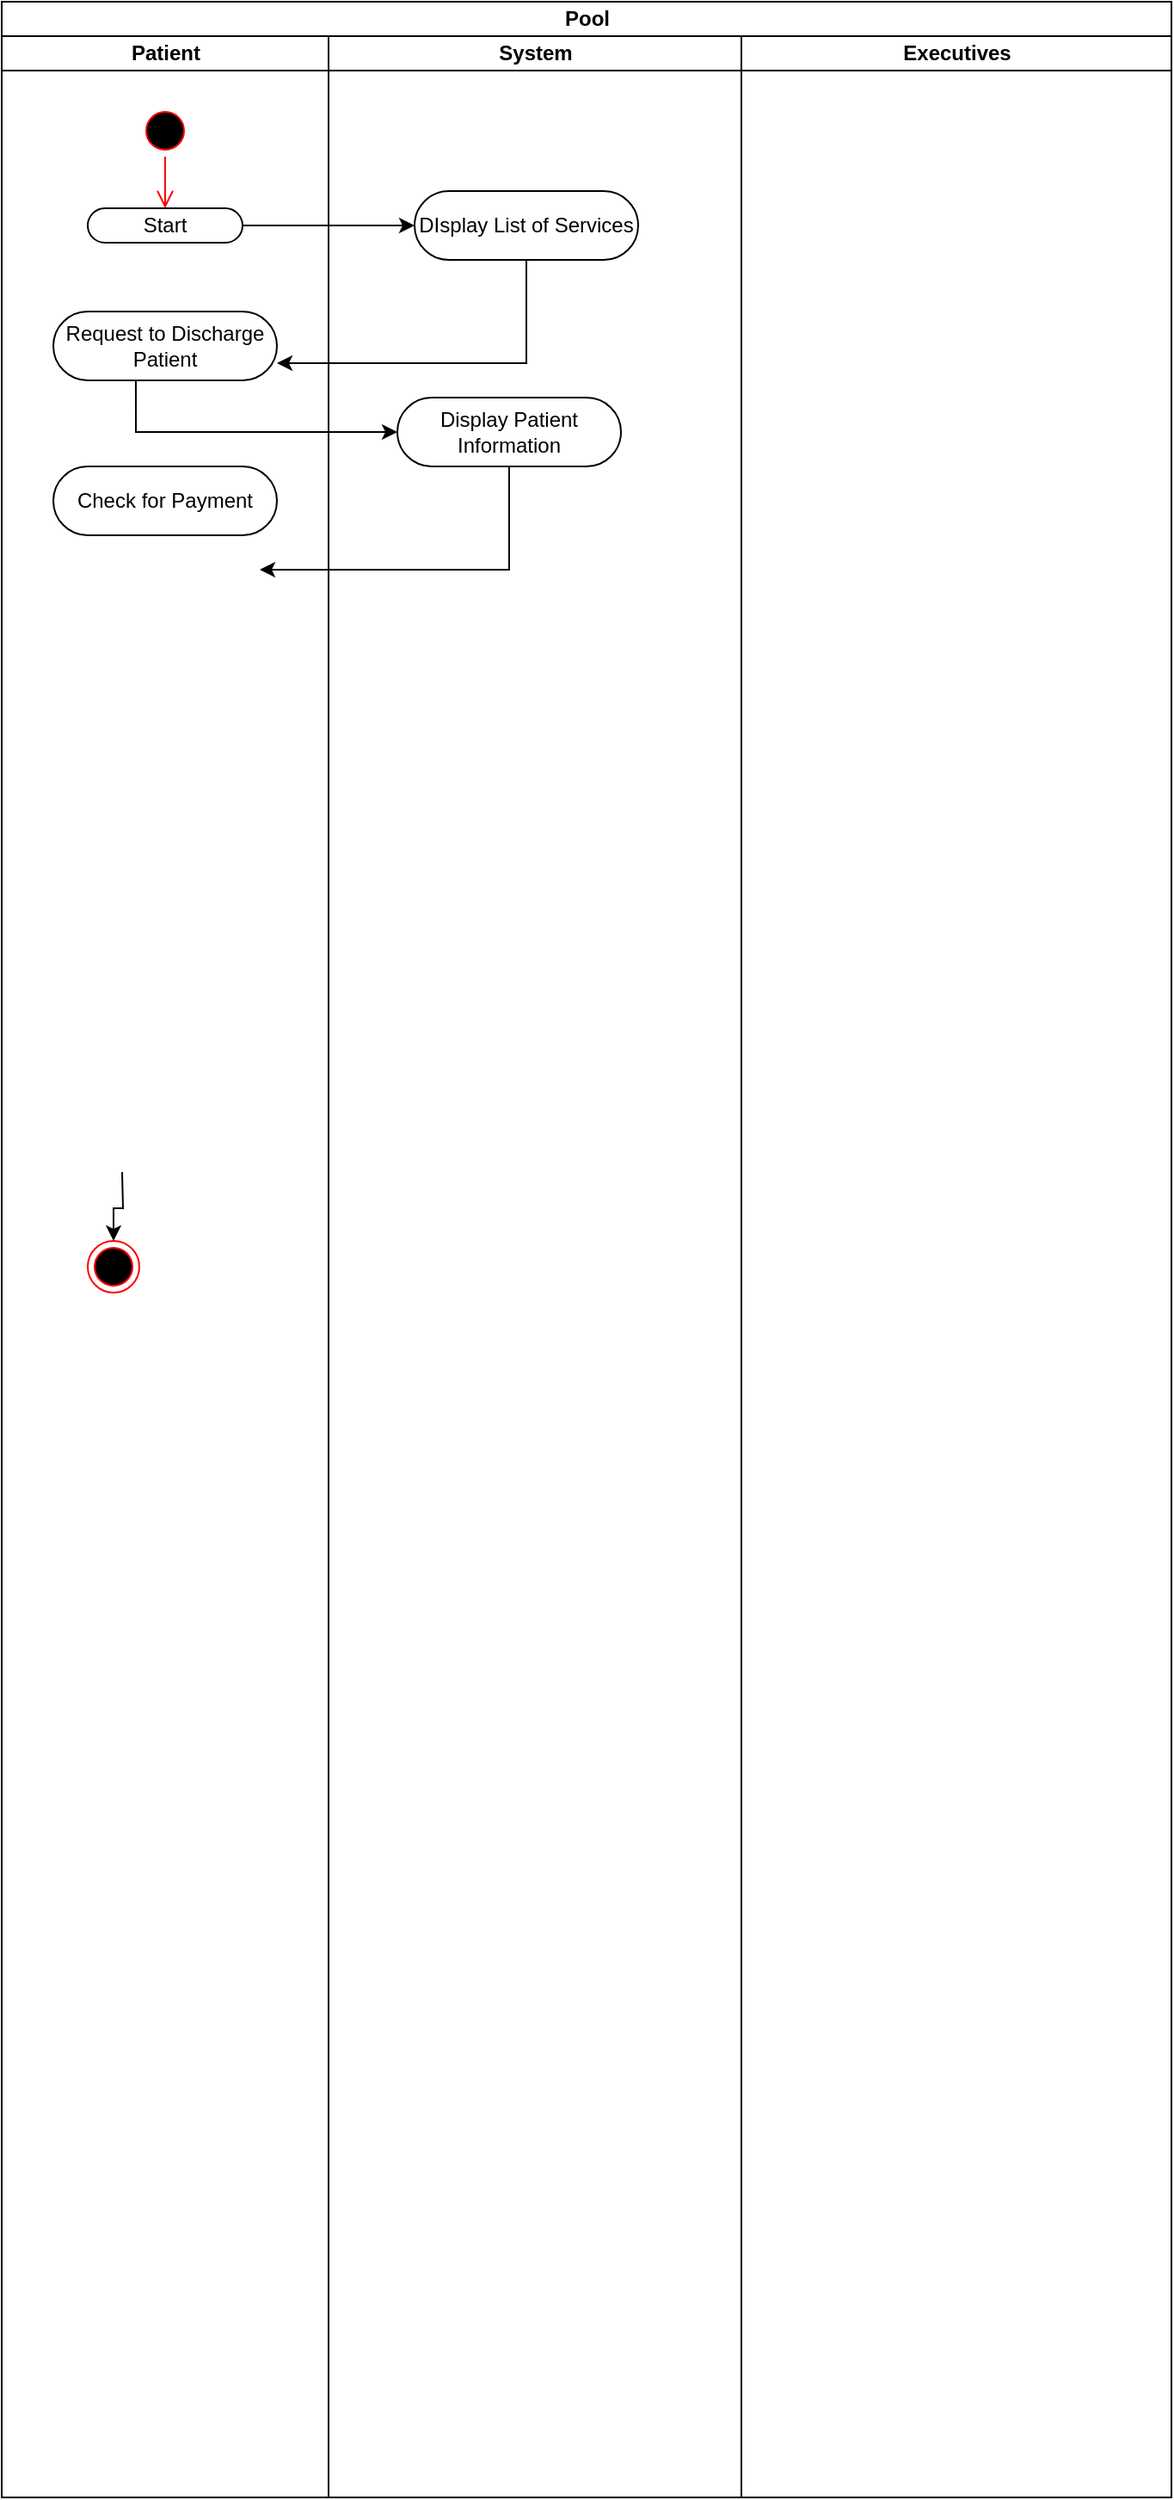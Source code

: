 <mxfile version="24.2.8" type="device">
  <diagram name="Page-1" id="X24kjCYl4chE1X0ALfGU">
    <mxGraphModel dx="608" dy="1085" grid="1" gridSize="10" guides="1" tooltips="1" connect="1" arrows="1" fold="1" page="1" pageScale="1" pageWidth="850" pageHeight="1100" math="0" shadow="0">
      <root>
        <mxCell id="0" />
        <mxCell id="1" parent="0" />
        <mxCell id="IWqwc0zPfB5A9naW6DhN-9" value="" style="edgeStyle=orthogonalEdgeStyle;rounded=0;orthogonalLoop=1;jettySize=auto;html=1;" parent="1" target="IWqwc0zPfB5A9naW6DhN-8" edge="1">
          <mxGeometry relative="1" as="geometry">
            <mxPoint x="150" y="690" as="sourcePoint" />
          </mxGeometry>
        </mxCell>
        <mxCell id="IWqwc0zPfB5A9naW6DhN-8" value="" style="ellipse;html=1;shape=endState;fillColor=#000000;strokeColor=#ff0000;" parent="1" vertex="1">
          <mxGeometry x="130" y="730" width="30" height="30" as="geometry" />
        </mxCell>
        <mxCell id="Hi9cztOsXVtGHwQsmJno-4" value="Pool" style="swimlane;childLayout=stackLayout;resizeParent=1;resizeParentMax=0;startSize=20;html=1;" vertex="1" parent="1">
          <mxGeometry x="80" y="10" width="680" height="1450" as="geometry" />
        </mxCell>
        <mxCell id="Hi9cztOsXVtGHwQsmJno-5" value="Patient" style="swimlane;startSize=20;html=1;" vertex="1" parent="Hi9cztOsXVtGHwQsmJno-4">
          <mxGeometry y="20" width="190" height="1430" as="geometry" />
        </mxCell>
        <mxCell id="bNPx3kuCwpVUXOduSung-5" value="" style="edgeStyle=orthogonalEdgeStyle;html=1;verticalAlign=bottom;endArrow=open;endSize=8;strokeColor=#ff0000;rounded=0;" parent="Hi9cztOsXVtGHwQsmJno-5" source="bNPx3kuCwpVUXOduSung-4" edge="1">
          <mxGeometry relative="1" as="geometry">
            <mxPoint x="95" y="100" as="targetPoint" />
          </mxGeometry>
        </mxCell>
        <mxCell id="bNPx3kuCwpVUXOduSung-4" value="" style="ellipse;html=1;shape=startState;fillColor=#000000;strokeColor=#ff0000;" parent="Hi9cztOsXVtGHwQsmJno-5" vertex="1">
          <mxGeometry x="80" y="40" width="30" height="30" as="geometry" />
        </mxCell>
        <mxCell id="Hi9cztOsXVtGHwQsmJno-2" value="Start" style="rounded=1;whiteSpace=wrap;html=1;arcSize=50;" vertex="1" parent="Hi9cztOsXVtGHwQsmJno-5">
          <mxGeometry x="50" y="100" width="90" height="20" as="geometry" />
        </mxCell>
        <mxCell id="Hi9cztOsXVtGHwQsmJno-8" style="edgeStyle=orthogonalEdgeStyle;rounded=0;orthogonalLoop=1;jettySize=auto;html=1;exitX=0.5;exitY=1;exitDx=0;exitDy=0;" edge="1" parent="Hi9cztOsXVtGHwQsmJno-5" source="Hi9cztOsXVtGHwQsmJno-2" target="Hi9cztOsXVtGHwQsmJno-2">
          <mxGeometry relative="1" as="geometry" />
        </mxCell>
        <mxCell id="Hi9cztOsXVtGHwQsmJno-3" value="Request to Discharge Patient" style="rounded=1;whiteSpace=wrap;html=1;arcSize=50;" vertex="1" parent="Hi9cztOsXVtGHwQsmJno-5">
          <mxGeometry x="30" y="160" width="130" height="40" as="geometry" />
        </mxCell>
        <mxCell id="Hi9cztOsXVtGHwQsmJno-17" value="Check for Payment" style="rounded=1;whiteSpace=wrap;html=1;arcSize=50;" vertex="1" parent="Hi9cztOsXVtGHwQsmJno-5">
          <mxGeometry x="30" y="250" width="130" height="40" as="geometry" />
        </mxCell>
        <mxCell id="Hi9cztOsXVtGHwQsmJno-18" style="edgeStyle=orthogonalEdgeStyle;rounded=0;orthogonalLoop=1;jettySize=auto;html=1;exitX=0.5;exitY=1;exitDx=0;exitDy=0;" edge="1" parent="Hi9cztOsXVtGHwQsmJno-5" source="Hi9cztOsXVtGHwQsmJno-17" target="Hi9cztOsXVtGHwQsmJno-17">
          <mxGeometry relative="1" as="geometry" />
        </mxCell>
        <mxCell id="Hi9cztOsXVtGHwQsmJno-20" value="" style="endArrow=classic;html=1;rounded=0;exitX=0.369;exitY=0.995;exitDx=0;exitDy=0;exitPerimeter=0;" edge="1" parent="Hi9cztOsXVtGHwQsmJno-5" source="Hi9cztOsXVtGHwQsmJno-3">
          <mxGeometry width="50" height="50" relative="1" as="geometry">
            <mxPoint x="80" y="230" as="sourcePoint" />
            <mxPoint x="230" y="230" as="targetPoint" />
            <Array as="points">
              <mxPoint x="78" y="230" />
            </Array>
          </mxGeometry>
        </mxCell>
        <mxCell id="Hi9cztOsXVtGHwQsmJno-6" value="System" style="swimlane;startSize=20;html=1;" vertex="1" parent="Hi9cztOsXVtGHwQsmJno-4">
          <mxGeometry x="190" y="20" width="240" height="1430" as="geometry" />
        </mxCell>
        <mxCell id="Hi9cztOsXVtGHwQsmJno-15" value="DIsplay List of Services" style="rounded=1;whiteSpace=wrap;html=1;arcSize=50;" vertex="1" parent="Hi9cztOsXVtGHwQsmJno-6">
          <mxGeometry x="50" y="90" width="130" height="40" as="geometry" />
        </mxCell>
        <mxCell id="Hi9cztOsXVtGHwQsmJno-19" value="" style="endArrow=classic;html=1;rounded=0;exitX=0.5;exitY=1;exitDx=0;exitDy=0;entryX=0;entryY=0.5;entryDx=0;entryDy=0;" edge="1" parent="Hi9cztOsXVtGHwQsmJno-6" target="Hi9cztOsXVtGHwQsmJno-15">
          <mxGeometry width="50" height="50" relative="1" as="geometry">
            <mxPoint x="-50" y="110" as="sourcePoint" />
            <mxPoint x="65" y="100" as="targetPoint" />
            <Array as="points" />
          </mxGeometry>
        </mxCell>
        <mxCell id="Hi9cztOsXVtGHwQsmJno-22" value="Display Patient Information" style="rounded=1;whiteSpace=wrap;html=1;arcSize=50;" vertex="1" parent="Hi9cztOsXVtGHwQsmJno-6">
          <mxGeometry x="40" y="210" width="130" height="40" as="geometry" />
        </mxCell>
        <mxCell id="Hi9cztOsXVtGHwQsmJno-24" value="" style="endArrow=classic;html=1;rounded=0;exitX=0.5;exitY=1;exitDx=0;exitDy=0;entryX=1;entryY=0.75;entryDx=0;entryDy=0;" edge="1" parent="Hi9cztOsXVtGHwQsmJno-6">
          <mxGeometry width="50" height="50" relative="1" as="geometry">
            <mxPoint x="105" y="250" as="sourcePoint" />
            <mxPoint x="-40" y="310" as="targetPoint" />
            <Array as="points">
              <mxPoint x="105" y="310" />
            </Array>
          </mxGeometry>
        </mxCell>
        <mxCell id="Hi9cztOsXVtGHwQsmJno-7" value="Executives" style="swimlane;startSize=20;html=1;" vertex="1" parent="Hi9cztOsXVtGHwQsmJno-4">
          <mxGeometry x="430" y="20" width="250" height="1430" as="geometry" />
        </mxCell>
        <mxCell id="Hi9cztOsXVtGHwQsmJno-16" value="" style="endArrow=classic;html=1;rounded=0;exitX=0.5;exitY=1;exitDx=0;exitDy=0;entryX=1;entryY=0.75;entryDx=0;entryDy=0;" edge="1" parent="Hi9cztOsXVtGHwQsmJno-4" source="Hi9cztOsXVtGHwQsmJno-15" target="Hi9cztOsXVtGHwQsmJno-3">
          <mxGeometry width="50" height="50" relative="1" as="geometry">
            <mxPoint x="300" y="230" as="sourcePoint" />
            <mxPoint x="160" y="290" as="targetPoint" />
            <Array as="points">
              <mxPoint x="305" y="210" />
            </Array>
          </mxGeometry>
        </mxCell>
      </root>
    </mxGraphModel>
  </diagram>
</mxfile>
